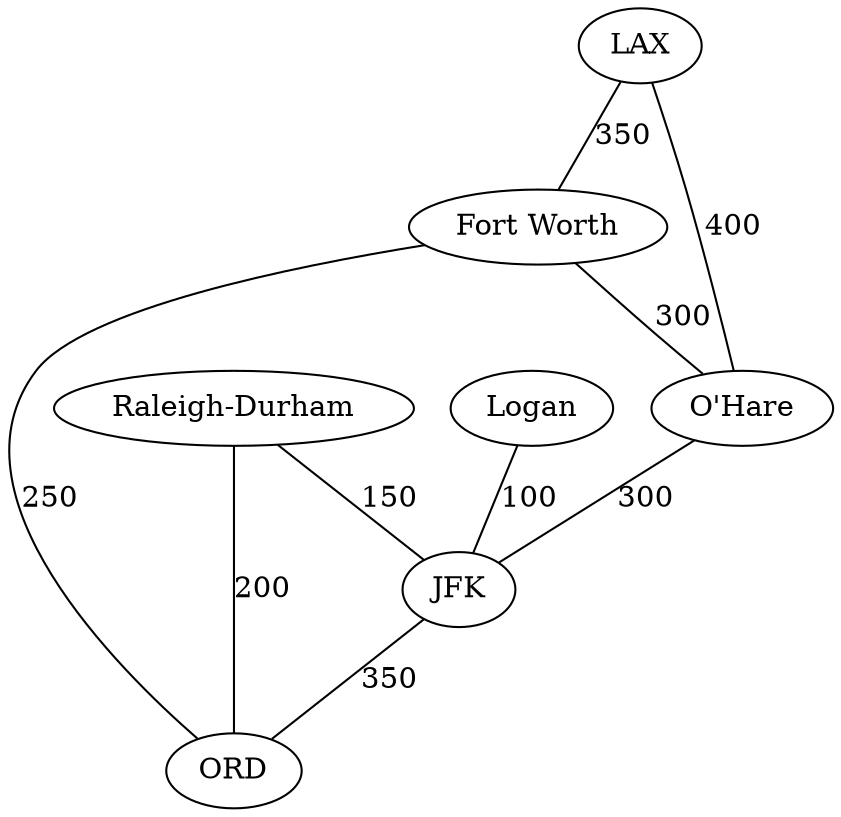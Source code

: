 graph airportGraph{
        "O'Hare" -- "JFK"[label = 300];
        "Logan" -- "JFK"[label = 100];
        "LAX" -- "O'Hare" [label = 400];
        "Fort Worth" -- "O'Hare" [label = 300];
        "Fort Worth" -- "ORD"[label = 250];
        "LAX" -- "Fort Worth"[label = 350];
        "JFK" -- "ORD"[label = 350];
        "Raleigh-Durham" -- "JFK"[label = 150];
        "Raleigh-Durham" -- "ORD"[label = 200];
}